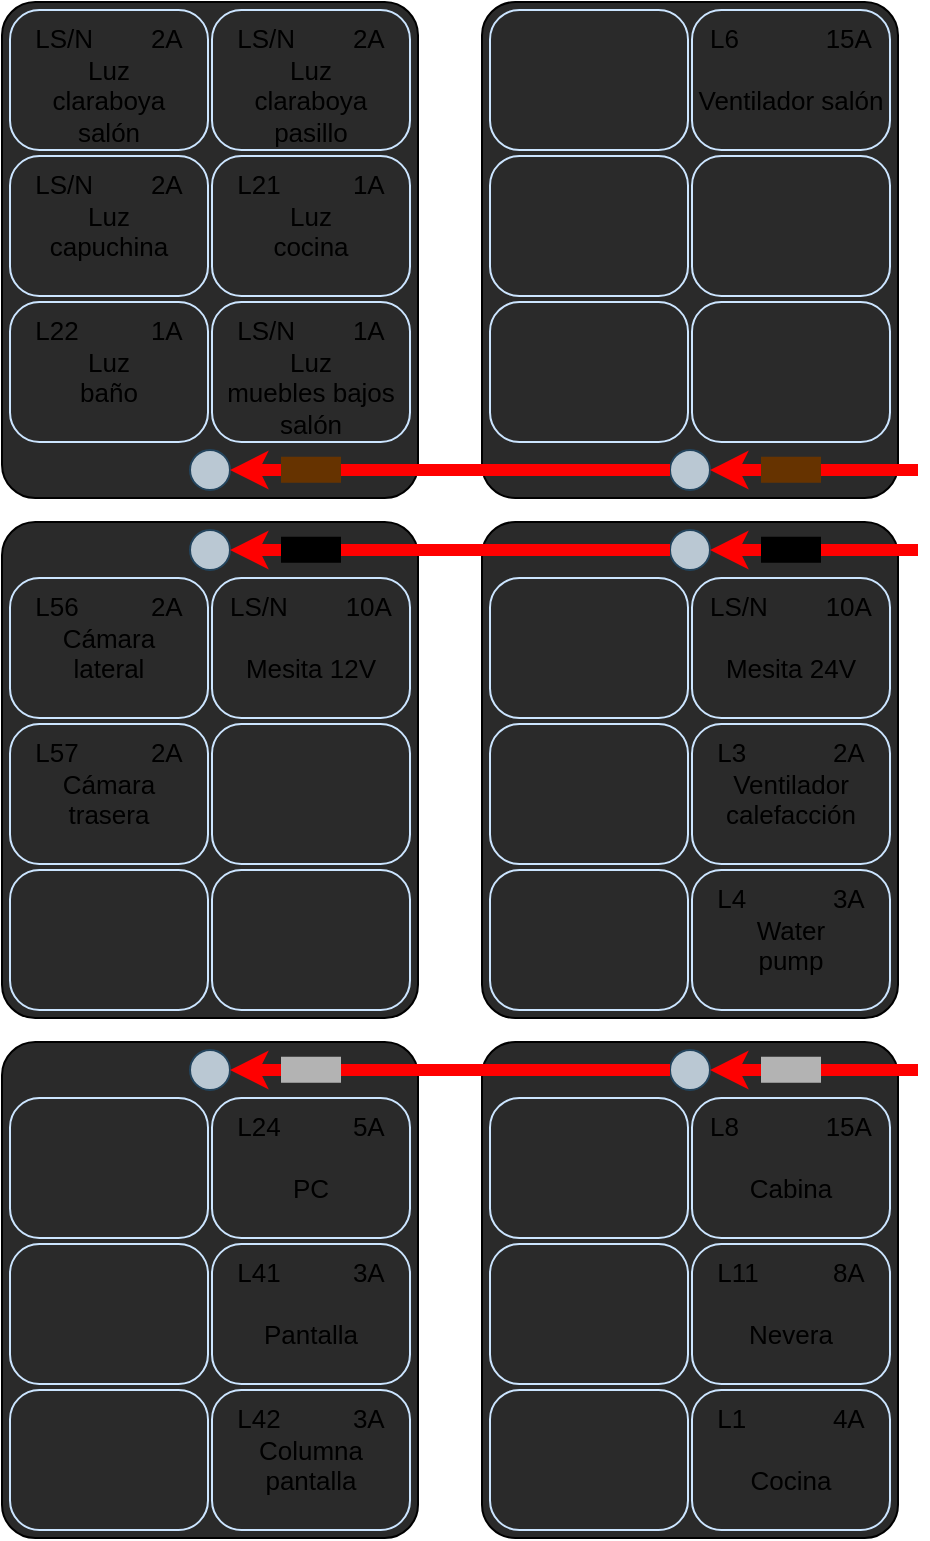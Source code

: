 <mxfile version="15.8.7" type="device"><diagram id="ss_ULdtpj0AkQNdpZXxQ" name="Página-1"><mxGraphModel dx="462" dy="878" grid="1" gridSize="1" guides="1" tooltips="1" connect="1" arrows="1" fold="1" page="1" pageScale="1" pageWidth="480" pageHeight="800" math="0" shadow="0"><root><mxCell id="0"/><mxCell id="1" parent="0"/><mxCell id="_xXPibB3Cr-OTlt-njrH-31" value="" style="rounded=1;whiteSpace=wrap;html=1;arcSize=8;fillColor=#2A2A2A;strokeColor=#000000;" parent="1" vertex="1"><mxGeometry x="256" y="16" width="208" height="248" as="geometry"/></mxCell><mxCell id="_xXPibB3Cr-OTlt-njrH-30" value="" style="rounded=1;whiteSpace=wrap;html=1;arcSize=8;fillColor=#2A2A2A;strokeColor=#000000;" parent="1" vertex="1"><mxGeometry x="256" y="276" width="208" height="248" as="geometry"/></mxCell><mxCell id="_xXPibB3Cr-OTlt-njrH-29" value="" style="rounded=1;whiteSpace=wrap;html=1;arcSize=8;fillColor=#2A2A2A;strokeColor=#000000;" parent="1" vertex="1"><mxGeometry x="256" y="536" width="208" height="248" as="geometry"/></mxCell><mxCell id="_xXPibB3Cr-OTlt-njrH-28" value="" style="rounded=1;whiteSpace=wrap;html=1;arcSize=8;fillColor=#2A2A2A;strokeColor=#000000;" parent="1" vertex="1"><mxGeometry x="16" y="536" width="208" height="248" as="geometry"/></mxCell><mxCell id="_xXPibB3Cr-OTlt-njrH-27" value="" style="rounded=1;whiteSpace=wrap;html=1;arcSize=8;fillColor=#2A2A2A;strokeColor=#000000;" parent="1" vertex="1"><mxGeometry x="16" y="276" width="208" height="248" as="geometry"/></mxCell><mxCell id="_xXPibB3Cr-OTlt-njrH-1" value="" style="rounded=1;whiteSpace=wrap;html=1;arcSize=8;fillColor=#2A2A2A;strokeColor=#000000;" parent="1" vertex="1"><mxGeometry x="16" y="16" width="208" height="248" as="geometry"/></mxCell><mxCell id="_xXPibB3Cr-OTlt-njrH-9" value="LS/N&lt;span style=&quot;white-space: pre&quot;&gt;&#9;&lt;/span&gt;2A&lt;br style=&quot;font-size: 13px&quot;&gt;Luz&lt;br style=&quot;font-size: 13px&quot;&gt;claraboya&lt;br&gt;salón" style="rounded=1;whiteSpace=wrap;html=1;fontSize=13;arcSize=21;fillColor=none;strokeColor=#CCE5FF;align=center;verticalAlign=top;" parent="1" vertex="1"><mxGeometry x="20" y="20" width="99" height="70" as="geometry"/></mxCell><mxCell id="_xXPibB3Cr-OTlt-njrH-10" value="&lt;span&gt;LS/N&lt;span style=&quot;white-space: pre&quot;&gt;&#9;&lt;/span&gt;&lt;/span&gt;&lt;span&gt;2A&lt;/span&gt;&lt;br&gt;Luz&lt;br&gt;&lt;span&gt;claraboya&lt;br&gt;pasillo&lt;br&gt;&lt;/span&gt;" style="rounded=1;whiteSpace=wrap;html=1;fontSize=13;arcSize=21;fillColor=none;strokeColor=#CCE5FF;verticalAlign=top;" parent="1" vertex="1"><mxGeometry x="121" y="20" width="99" height="70" as="geometry"/></mxCell><mxCell id="_xXPibB3Cr-OTlt-njrH-11" value="&lt;span&gt;LS/N&lt;span style=&quot;white-space: pre&quot;&gt;&#9;&lt;/span&gt;&lt;/span&gt;&lt;span&gt;2A&lt;/span&gt;&lt;br&gt;&lt;span&gt;Luz&lt;br&gt;capuchina&lt;/span&gt;" style="rounded=1;whiteSpace=wrap;html=1;fontSize=13;arcSize=21;fillColor=none;strokeColor=#CCE5FF;verticalAlign=top;" parent="1" vertex="1"><mxGeometry x="20" y="93" width="99" height="70" as="geometry"/></mxCell><mxCell id="_xXPibB3Cr-OTlt-njrH-12" value="&lt;span&gt;L22&lt;span style=&quot;white-space: pre&quot;&gt;&#9;&lt;/span&gt;&lt;span style=&quot;white-space: pre&quot;&gt;&#9;&lt;/span&gt;1&lt;/span&gt;&lt;span&gt;A&lt;/span&gt;&lt;br&gt;&lt;span&gt;Luz&lt;br&gt;&lt;/span&gt;&lt;span&gt;baño&lt;/span&gt;" style="rounded=1;whiteSpace=wrap;html=1;fontSize=13;arcSize=21;fillColor=none;strokeColor=#CCE5FF;verticalAlign=top;" parent="1" vertex="1"><mxGeometry x="20" y="166" width="99" height="70" as="geometry"/></mxCell><mxCell id="_xXPibB3Cr-OTlt-njrH-13" value="&lt;span&gt;L21&lt;span style=&quot;white-space: pre&quot;&gt;&#9;&lt;/span&gt;&lt;span style=&quot;white-space: pre&quot;&gt;&#9;&lt;/span&gt;1&lt;/span&gt;&lt;span&gt;A&lt;/span&gt;&lt;br&gt;&lt;span&gt;Luz&lt;br&gt;&lt;/span&gt;cocina&lt;span&gt;&lt;br&gt;&lt;/span&gt;" style="rounded=1;whiteSpace=wrap;html=1;fontSize=13;arcSize=21;fillColor=none;strokeColor=#CCE5FF;verticalAlign=top;" parent="1" vertex="1"><mxGeometry x="121" y="93" width="99" height="70" as="geometry"/></mxCell><mxCell id="_xXPibB3Cr-OTlt-njrH-14" value="&lt;span&gt;LS/N&lt;span style=&quot;white-space: pre&quot;&gt;&#9;&lt;/span&gt;1&lt;/span&gt;&lt;span&gt;A&lt;/span&gt;&lt;br&gt;&lt;span&gt;Luz&lt;br&gt;muebles b&lt;/span&gt;&lt;span&gt;ajos salón&lt;/span&gt;" style="rounded=1;whiteSpace=wrap;html=1;fontSize=13;arcSize=21;fillColor=none;strokeColor=#CCE5FF;verticalAlign=top;" parent="1" vertex="1"><mxGeometry x="121" y="166" width="99" height="70" as="geometry"/></mxCell><mxCell id="_xXPibB3Cr-OTlt-njrH-32" value="" style="rounded=1;whiteSpace=wrap;html=1;fontSize=13;arcSize=21;fillColor=none;strokeColor=#CCE5FF;verticalAlign=top;" parent="1" vertex="1"><mxGeometry x="260" y="20" width="99" height="70" as="geometry"/></mxCell><mxCell id="_xXPibB3Cr-OTlt-njrH-33" value="L6&lt;span style=&quot;white-space: pre&quot;&gt;&#9;&lt;/span&gt;&lt;span style=&quot;white-space: pre&quot;&gt;&#9;&lt;/span&gt;15A&lt;br&gt;&lt;br&gt;Ventilador salón&lt;br&gt;" style="rounded=1;whiteSpace=wrap;html=1;fontSize=13;arcSize=21;fillColor=none;strokeColor=#CCE5FF;verticalAlign=top;" parent="1" vertex="1"><mxGeometry x="361" y="20" width="99" height="70" as="geometry"/></mxCell><mxCell id="_xXPibB3Cr-OTlt-njrH-34" value="" style="rounded=1;whiteSpace=wrap;html=1;fontSize=13;arcSize=21;fillColor=none;strokeColor=#CCE5FF;verticalAlign=top;" parent="1" vertex="1"><mxGeometry x="260" y="93" width="99" height="70" as="geometry"/></mxCell><mxCell id="_xXPibB3Cr-OTlt-njrH-35" value="" style="rounded=1;whiteSpace=wrap;html=1;fontSize=13;arcSize=21;fillColor=none;strokeColor=#CCE5FF;verticalAlign=top;" parent="1" vertex="1"><mxGeometry x="260" y="166" width="99" height="70" as="geometry"/></mxCell><mxCell id="_xXPibB3Cr-OTlt-njrH-36" value="" style="rounded=1;whiteSpace=wrap;html=1;fontSize=13;arcSize=21;fillColor=none;strokeColor=#CCE5FF;verticalAlign=top;" parent="1" vertex="1"><mxGeometry x="361" y="93" width="99" height="70" as="geometry"/></mxCell><mxCell id="_xXPibB3Cr-OTlt-njrH-37" value="" style="rounded=1;whiteSpace=wrap;html=1;fontSize=13;arcSize=21;fillColor=none;strokeColor=#CCE5FF;verticalAlign=top;" parent="1" vertex="1"><mxGeometry x="361" y="166" width="99" height="70" as="geometry"/></mxCell><mxCell id="_xXPibB3Cr-OTlt-njrH-38" value="L56&lt;span style=&quot;white-space: pre&quot;&gt;&#9;&lt;/span&gt;&lt;span style=&quot;white-space: pre&quot;&gt;&#9;&lt;/span&gt;2A&lt;br&gt;Cámara&lt;br&gt;lateral&lt;br&gt;" style="rounded=1;whiteSpace=wrap;html=1;fontSize=13;arcSize=21;fillColor=none;strokeColor=#CCE5FF;verticalAlign=top;" parent="1" vertex="1"><mxGeometry x="20" y="304" width="99" height="70" as="geometry"/></mxCell><mxCell id="_xXPibB3Cr-OTlt-njrH-39" value="&lt;span&gt;LS/N&lt;/span&gt;&lt;span&gt;&#9;&lt;span style=&quot;white-space: pre&quot;&gt;&#9;&lt;/span&gt;&lt;/span&gt;&lt;span&gt;10A&lt;/span&gt;&lt;br&gt;&lt;br&gt;&lt;span&gt;Mesita 12V&lt;/span&gt;" style="rounded=1;whiteSpace=wrap;html=1;fontSize=13;arcSize=21;fillColor=none;strokeColor=#CCE5FF;verticalAlign=top;" parent="1" vertex="1"><mxGeometry x="121" y="304" width="99" height="70" as="geometry"/></mxCell><mxCell id="_xXPibB3Cr-OTlt-njrH-40" value="L57&lt;span style=&quot;white-space: pre&quot;&gt;&#9;&lt;/span&gt;&lt;span style=&quot;white-space: pre&quot;&gt;&#9;&lt;/span&gt;2A&lt;br&gt;Cámara&lt;br&gt;trasera&lt;br&gt;" style="rounded=1;whiteSpace=wrap;html=1;fontSize=13;arcSize=21;fillColor=none;strokeColor=#CCE5FF;verticalAlign=top;" parent="1" vertex="1"><mxGeometry x="20" y="377" width="99" height="70" as="geometry"/></mxCell><mxCell id="_xXPibB3Cr-OTlt-njrH-41" value="" style="rounded=1;whiteSpace=wrap;html=1;fontSize=13;arcSize=21;fillColor=none;strokeColor=#CCE5FF;verticalAlign=top;" parent="1" vertex="1"><mxGeometry x="20" y="450" width="99" height="70" as="geometry"/></mxCell><mxCell id="_xXPibB3Cr-OTlt-njrH-42" value="" style="rounded=1;whiteSpace=wrap;html=1;fontSize=13;arcSize=21;fillColor=none;strokeColor=#CCE5FF;verticalAlign=top;" parent="1" vertex="1"><mxGeometry x="121" y="377" width="99" height="70" as="geometry"/></mxCell><mxCell id="_xXPibB3Cr-OTlt-njrH-43" value="" style="rounded=1;whiteSpace=wrap;html=1;fontSize=13;arcSize=21;fillColor=none;strokeColor=#CCE5FF;verticalAlign=top;" parent="1" vertex="1"><mxGeometry x="121" y="450" width="99" height="70" as="geometry"/></mxCell><mxCell id="_xXPibB3Cr-OTlt-njrH-44" value="" style="rounded=1;whiteSpace=wrap;html=1;fontSize=13;arcSize=21;fillColor=none;strokeColor=#CCE5FF;verticalAlign=top;" parent="1" vertex="1"><mxGeometry x="260" y="304" width="99" height="70" as="geometry"/></mxCell><mxCell id="_xXPibB3Cr-OTlt-njrH-45" value="LS/N&lt;span style=&quot;white-space: pre&quot;&gt;&#9;&lt;/span&gt;10A&lt;br&gt;&lt;br&gt;Mesita 24V" style="rounded=1;whiteSpace=wrap;html=1;fontSize=13;arcSize=21;fillColor=none;strokeColor=#CCE5FF;verticalAlign=top;" parent="1" vertex="1"><mxGeometry x="361" y="304" width="99" height="70" as="geometry"/></mxCell><mxCell id="_xXPibB3Cr-OTlt-njrH-46" value="" style="rounded=1;whiteSpace=wrap;html=1;fontSize=13;arcSize=21;fillColor=none;strokeColor=#CCE5FF;verticalAlign=top;" parent="1" vertex="1"><mxGeometry x="260" y="377" width="99" height="70" as="geometry"/></mxCell><mxCell id="_xXPibB3Cr-OTlt-njrH-47" value="" style="rounded=1;whiteSpace=wrap;html=1;fontSize=13;arcSize=21;fillColor=none;strokeColor=#CCE5FF;verticalAlign=top;" parent="1" vertex="1"><mxGeometry x="260" y="450" width="99" height="70" as="geometry"/></mxCell><mxCell id="_xXPibB3Cr-OTlt-njrH-48" value="L3&lt;span style=&quot;white-space: pre&quot;&gt;&#9;&lt;/span&gt;&lt;span style=&quot;white-space: pre&quot;&gt;&#9;&lt;/span&gt;2A&lt;br&gt;Ventilador calefacción&lt;br&gt;" style="rounded=1;whiteSpace=wrap;html=1;fontSize=13;arcSize=21;fillColor=none;strokeColor=#CCE5FF;verticalAlign=top;" parent="1" vertex="1"><mxGeometry x="361" y="377" width="99" height="70" as="geometry"/></mxCell><mxCell id="_xXPibB3Cr-OTlt-njrH-49" value="L4&lt;span style=&quot;white-space: pre&quot;&gt;&#9;&lt;/span&gt;&lt;span style=&quot;white-space: pre&quot;&gt;&#9;&lt;/span&gt;3A&lt;br&gt;Water&lt;br&gt;pump&lt;br&gt;" style="rounded=1;whiteSpace=wrap;html=1;fontSize=13;arcSize=21;fillColor=none;strokeColor=#CCE5FF;verticalAlign=top;" parent="1" vertex="1"><mxGeometry x="361" y="450" width="99" height="70" as="geometry"/></mxCell><mxCell id="_xXPibB3Cr-OTlt-njrH-50" value="" style="rounded=1;whiteSpace=wrap;html=1;fontSize=13;arcSize=21;fillColor=none;strokeColor=#CCE5FF;verticalAlign=top;" parent="1" vertex="1"><mxGeometry x="20" y="564" width="99" height="70" as="geometry"/></mxCell><mxCell id="_xXPibB3Cr-OTlt-njrH-51" value="L24&lt;span style=&quot;white-space: pre&quot;&gt;&#9;&lt;/span&gt;&lt;span style=&quot;white-space: pre&quot;&gt;&#9;&lt;/span&gt;5A&lt;br&gt;&lt;br&gt;PC&lt;br&gt;" style="rounded=1;whiteSpace=wrap;html=1;fontSize=13;arcSize=21;fillColor=none;strokeColor=#CCE5FF;verticalAlign=top;" parent="1" vertex="1"><mxGeometry x="121" y="564" width="99" height="70" as="geometry"/></mxCell><mxCell id="_xXPibB3Cr-OTlt-njrH-52" value="" style="rounded=1;whiteSpace=wrap;html=1;fontSize=13;arcSize=21;fillColor=none;strokeColor=#CCE5FF;verticalAlign=top;" parent="1" vertex="1"><mxGeometry x="20" y="637" width="99" height="70" as="geometry"/></mxCell><mxCell id="_xXPibB3Cr-OTlt-njrH-53" value="" style="rounded=1;whiteSpace=wrap;html=1;fontSize=13;arcSize=21;fillColor=none;strokeColor=#CCE5FF;verticalAlign=top;" parent="1" vertex="1"><mxGeometry x="20" y="710" width="99" height="70" as="geometry"/></mxCell><mxCell id="_xXPibB3Cr-OTlt-njrH-54" value="L41&lt;span style=&quot;white-space: pre&quot;&gt;&#9;&lt;/span&gt;&lt;span style=&quot;white-space: pre&quot;&gt;&#9;&lt;/span&gt;3A&lt;br&gt;&lt;br&gt;Pantalla&lt;br&gt;" style="rounded=1;whiteSpace=wrap;html=1;fontSize=13;arcSize=21;fillColor=none;strokeColor=#CCE5FF;verticalAlign=top;" parent="1" vertex="1"><mxGeometry x="121" y="637" width="99" height="70" as="geometry"/></mxCell><mxCell id="_xXPibB3Cr-OTlt-njrH-55" value="L42&lt;span style=&quot;white-space: pre&quot;&gt;&#9;&lt;/span&gt;&lt;span style=&quot;white-space: pre&quot;&gt;&#9;&lt;/span&gt;3A&lt;br&gt;Columna&lt;br&gt;pantalla" style="rounded=1;whiteSpace=wrap;html=1;fontSize=13;arcSize=21;fillColor=none;strokeColor=#CCE5FF;verticalAlign=top;" parent="1" vertex="1"><mxGeometry x="121" y="710" width="99" height="70" as="geometry"/></mxCell><mxCell id="_xXPibB3Cr-OTlt-njrH-56" value="" style="rounded=1;whiteSpace=wrap;html=1;fontSize=13;arcSize=21;fillColor=none;strokeColor=#CCE5FF;verticalAlign=top;" parent="1" vertex="1"><mxGeometry x="260" y="564" width="99" height="70" as="geometry"/></mxCell><mxCell id="_xXPibB3Cr-OTlt-njrH-57" value="L8&lt;span style=&quot;white-space: pre&quot;&gt;&#9;&lt;/span&gt;&lt;span style=&quot;white-space: pre&quot;&gt;&#9;&lt;/span&gt;15A&lt;br&gt;&lt;br&gt;Cabina" style="rounded=1;whiteSpace=wrap;html=1;fontSize=13;arcSize=21;fillColor=none;strokeColor=#CCE5FF;verticalAlign=top;" parent="1" vertex="1"><mxGeometry x="361" y="564" width="99" height="70" as="geometry"/></mxCell><mxCell id="_xXPibB3Cr-OTlt-njrH-58" value="" style="rounded=1;whiteSpace=wrap;html=1;fontSize=13;arcSize=21;fillColor=none;strokeColor=#CCE5FF;verticalAlign=top;" parent="1" vertex="1"><mxGeometry x="260" y="637" width="99" height="70" as="geometry"/></mxCell><mxCell id="_xXPibB3Cr-OTlt-njrH-59" value="" style="rounded=1;whiteSpace=wrap;html=1;fontSize=13;arcSize=21;fillColor=none;strokeColor=#CCE5FF;verticalAlign=top;" parent="1" vertex="1"><mxGeometry x="260" y="710" width="99" height="70" as="geometry"/></mxCell><mxCell id="_xXPibB3Cr-OTlt-njrH-60" value="L11&lt;span style=&quot;white-space: pre&quot;&gt;&#9;&lt;/span&gt;&lt;span style=&quot;white-space: pre&quot;&gt;&#9;&lt;/span&gt;8A&lt;br&gt;&lt;br&gt;Nevera&lt;br&gt;" style="rounded=1;whiteSpace=wrap;html=1;fontSize=13;arcSize=21;fillColor=none;strokeColor=#CCE5FF;verticalAlign=top;" parent="1" vertex="1"><mxGeometry x="361" y="637" width="99" height="70" as="geometry"/></mxCell><mxCell id="_xXPibB3Cr-OTlt-njrH-61" value="L1&lt;span style=&quot;white-space: pre&quot;&gt;&#9;&lt;/span&gt;&lt;span style=&quot;white-space: pre&quot;&gt;&#9;&lt;/span&gt;4A&lt;br&gt;&lt;br&gt;Cocina&lt;br&gt;" style="rounded=1;whiteSpace=wrap;html=1;fontSize=13;arcSize=21;fillColor=none;strokeColor=#CCE5FF;verticalAlign=top;" parent="1" vertex="1"><mxGeometry x="361" y="710" width="99" height="70" as="geometry"/></mxCell><mxCell id="_xXPibB3Cr-OTlt-njrH-62" value="" style="ellipse;whiteSpace=wrap;html=1;aspect=fixed;fontSize=10;fillColor=#bac8d3;strokeColor=#23445d;" parent="1" vertex="1"><mxGeometry x="110" y="540" width="20" height="20" as="geometry"/></mxCell><mxCell id="_xXPibB3Cr-OTlt-njrH-63" value="" style="ellipse;whiteSpace=wrap;html=1;aspect=fixed;fontSize=10;fillColor=#bac8d3;strokeColor=#23445d;" parent="1" vertex="1"><mxGeometry x="350" y="540" width="20" height="20" as="geometry"/></mxCell><mxCell id="_xXPibB3Cr-OTlt-njrH-64" value="" style="ellipse;whiteSpace=wrap;html=1;aspect=fixed;fontSize=10;fillColor=#bac8d3;strokeColor=#23445d;" parent="1" vertex="1"><mxGeometry x="350" y="280" width="20" height="20" as="geometry"/></mxCell><mxCell id="_xXPibB3Cr-OTlt-njrH-65" value="" style="ellipse;whiteSpace=wrap;html=1;aspect=fixed;fontSize=10;fillColor=#bac8d3;strokeColor=#23445d;" parent="1" vertex="1"><mxGeometry x="350" y="240" width="20" height="20" as="geometry"/></mxCell><mxCell id="_xXPibB3Cr-OTlt-njrH-66" value="" style="ellipse;whiteSpace=wrap;html=1;aspect=fixed;fontSize=10;fillColor=#bac8d3;strokeColor=#23445d;" parent="1" vertex="1"><mxGeometry x="110" y="240" width="20" height="20" as="geometry"/></mxCell><mxCell id="_xXPibB3Cr-OTlt-njrH-67" value="" style="ellipse;whiteSpace=wrap;html=1;aspect=fixed;fontSize=10;fillColor=#bac8d3;strokeColor=#23445d;" parent="1" vertex="1"><mxGeometry x="110" y="280" width="20" height="20" as="geometry"/></mxCell><mxCell id="zOm5i9AjenAlxDNmn7pT-1" value="" style="endArrow=classic;html=1;rounded=0;strokeWidth=6;strokeColor=#FF0000;endSize=0;startSize=0;entryX=1;entryY=0.5;entryDx=0;entryDy=0;exitX=0;exitY=0.5;exitDx=0;exitDy=0;" parent="1" source="_xXPibB3Cr-OTlt-njrH-65" target="_xXPibB3Cr-OTlt-njrH-66" edge="1"><mxGeometry width="50" height="50" relative="1" as="geometry"><mxPoint x="350" y="250.0" as="sourcePoint"/><mxPoint x="130" y="250.0" as="targetPoint"/></mxGeometry></mxCell><mxCell id="zOm5i9AjenAlxDNmn7pT-2" value="" style="endArrow=classic;html=1;rounded=0;strokeWidth=6;strokeColor=#FF0000;endSize=0;startSize=0;entryX=1;entryY=0.5;entryDx=0;entryDy=0;exitX=0;exitY=0.5;exitDx=0;exitDy=0;" parent="1" source="_xXPibB3Cr-OTlt-njrH-64" target="_xXPibB3Cr-OTlt-njrH-67" edge="1"><mxGeometry width="50" height="50" relative="1" as="geometry"><mxPoint x="351" y="251" as="sourcePoint"/><mxPoint x="131" y="251" as="targetPoint"/></mxGeometry></mxCell><mxCell id="zOm5i9AjenAlxDNmn7pT-3" value="" style="endArrow=classic;html=1;rounded=0;strokeWidth=6;strokeColor=#FF0000;endSize=0;startSize=0;entryX=1;entryY=0.5;entryDx=0;entryDy=0;exitX=0;exitY=0.5;exitDx=0;exitDy=0;" parent="1" source="_xXPibB3Cr-OTlt-njrH-63" target="_xXPibB3Cr-OTlt-njrH-62" edge="1"><mxGeometry width="50" height="50" relative="1" as="geometry"><mxPoint x="351" y="291" as="sourcePoint"/><mxPoint x="131" y="291" as="targetPoint"/></mxGeometry></mxCell><mxCell id="zOm5i9AjenAlxDNmn7pT-4" value="" style="endArrow=classic;html=1;rounded=0;strokeWidth=6;strokeColor=#FF0000;endSize=0;startSize=0;entryX=1;entryY=0.5;entryDx=0;entryDy=0;" parent="1" target="_xXPibB3Cr-OTlt-njrH-63" edge="1"><mxGeometry width="50" height="50" relative="1" as="geometry"><mxPoint x="474" y="550" as="sourcePoint"/><mxPoint x="131" y="551" as="targetPoint"/></mxGeometry></mxCell><mxCell id="zOm5i9AjenAlxDNmn7pT-5" value="" style="endArrow=classic;html=1;rounded=0;strokeWidth=6;strokeColor=#FF0000;endSize=0;startSize=0;entryX=1;entryY=0.5;entryDx=0;entryDy=0;" parent="1" target="_xXPibB3Cr-OTlt-njrH-64" edge="1"><mxGeometry width="50" height="50" relative="1" as="geometry"><mxPoint x="474" y="290" as="sourcePoint"/><mxPoint x="371.0" y="551" as="targetPoint"/></mxGeometry></mxCell><mxCell id="zOm5i9AjenAlxDNmn7pT-6" value="" style="endArrow=classic;html=1;rounded=0;strokeWidth=6;strokeColor=#FF0000;endSize=0;startSize=0;entryX=1;entryY=0.5;entryDx=0;entryDy=0;" parent="1" target="_xXPibB3Cr-OTlt-njrH-65" edge="1"><mxGeometry width="50" height="50" relative="1" as="geometry"><mxPoint x="474" y="250" as="sourcePoint"/><mxPoint x="371.0" y="291" as="targetPoint"/></mxGeometry></mxCell><mxCell id="zOm5i9AjenAlxDNmn7pT-7" value="" style="endArrow=none;html=1;rounded=0;strokeColor=#663300;strokeWidth=13;" parent="1" edge="1"><mxGeometry width="50" height="50" relative="1" as="geometry"><mxPoint x="395.5" y="249.9" as="sourcePoint"/><mxPoint x="425.5" y="249.9" as="targetPoint"/></mxGeometry></mxCell><mxCell id="zOm5i9AjenAlxDNmn7pT-8" value="" style="endArrow=none;html=1;rounded=0;strokeColor=#000000;strokeWidth=13;" parent="1" edge="1"><mxGeometry width="50" height="50" relative="1" as="geometry"><mxPoint x="395.5" y="289.9" as="sourcePoint"/><mxPoint x="425.5" y="289.9" as="targetPoint"/></mxGeometry></mxCell><mxCell id="zOm5i9AjenAlxDNmn7pT-9" value="" style="endArrow=none;html=1;rounded=0;strokeColor=#B3B3B3;strokeWidth=13;" parent="1" edge="1"><mxGeometry width="50" height="50" relative="1" as="geometry"><mxPoint x="395.5" y="549.9" as="sourcePoint"/><mxPoint x="425.5" y="549.9" as="targetPoint"/></mxGeometry></mxCell><mxCell id="zOm5i9AjenAlxDNmn7pT-10" value="" style="endArrow=none;html=1;rounded=0;strokeColor=#663300;strokeWidth=13;" parent="1" edge="1"><mxGeometry width="50" height="50" relative="1" as="geometry"><mxPoint x="155.5" y="249.9" as="sourcePoint"/><mxPoint x="185.5" y="249.9" as="targetPoint"/></mxGeometry></mxCell><mxCell id="zOm5i9AjenAlxDNmn7pT-11" value="" style="endArrow=none;html=1;rounded=0;strokeColor=#000000;strokeWidth=13;" parent="1" edge="1"><mxGeometry width="50" height="50" relative="1" as="geometry"><mxPoint x="155.5" y="289.9" as="sourcePoint"/><mxPoint x="185.5" y="289.9" as="targetPoint"/></mxGeometry></mxCell><mxCell id="zOm5i9AjenAlxDNmn7pT-12" value="" style="endArrow=none;html=1;rounded=0;strokeColor=#B3B3B3;strokeWidth=13;" parent="1" edge="1"><mxGeometry width="50" height="50" relative="1" as="geometry"><mxPoint x="155.5" y="549.9" as="sourcePoint"/><mxPoint x="185.5" y="549.9" as="targetPoint"/></mxGeometry></mxCell></root></mxGraphModel></diagram></mxfile>
